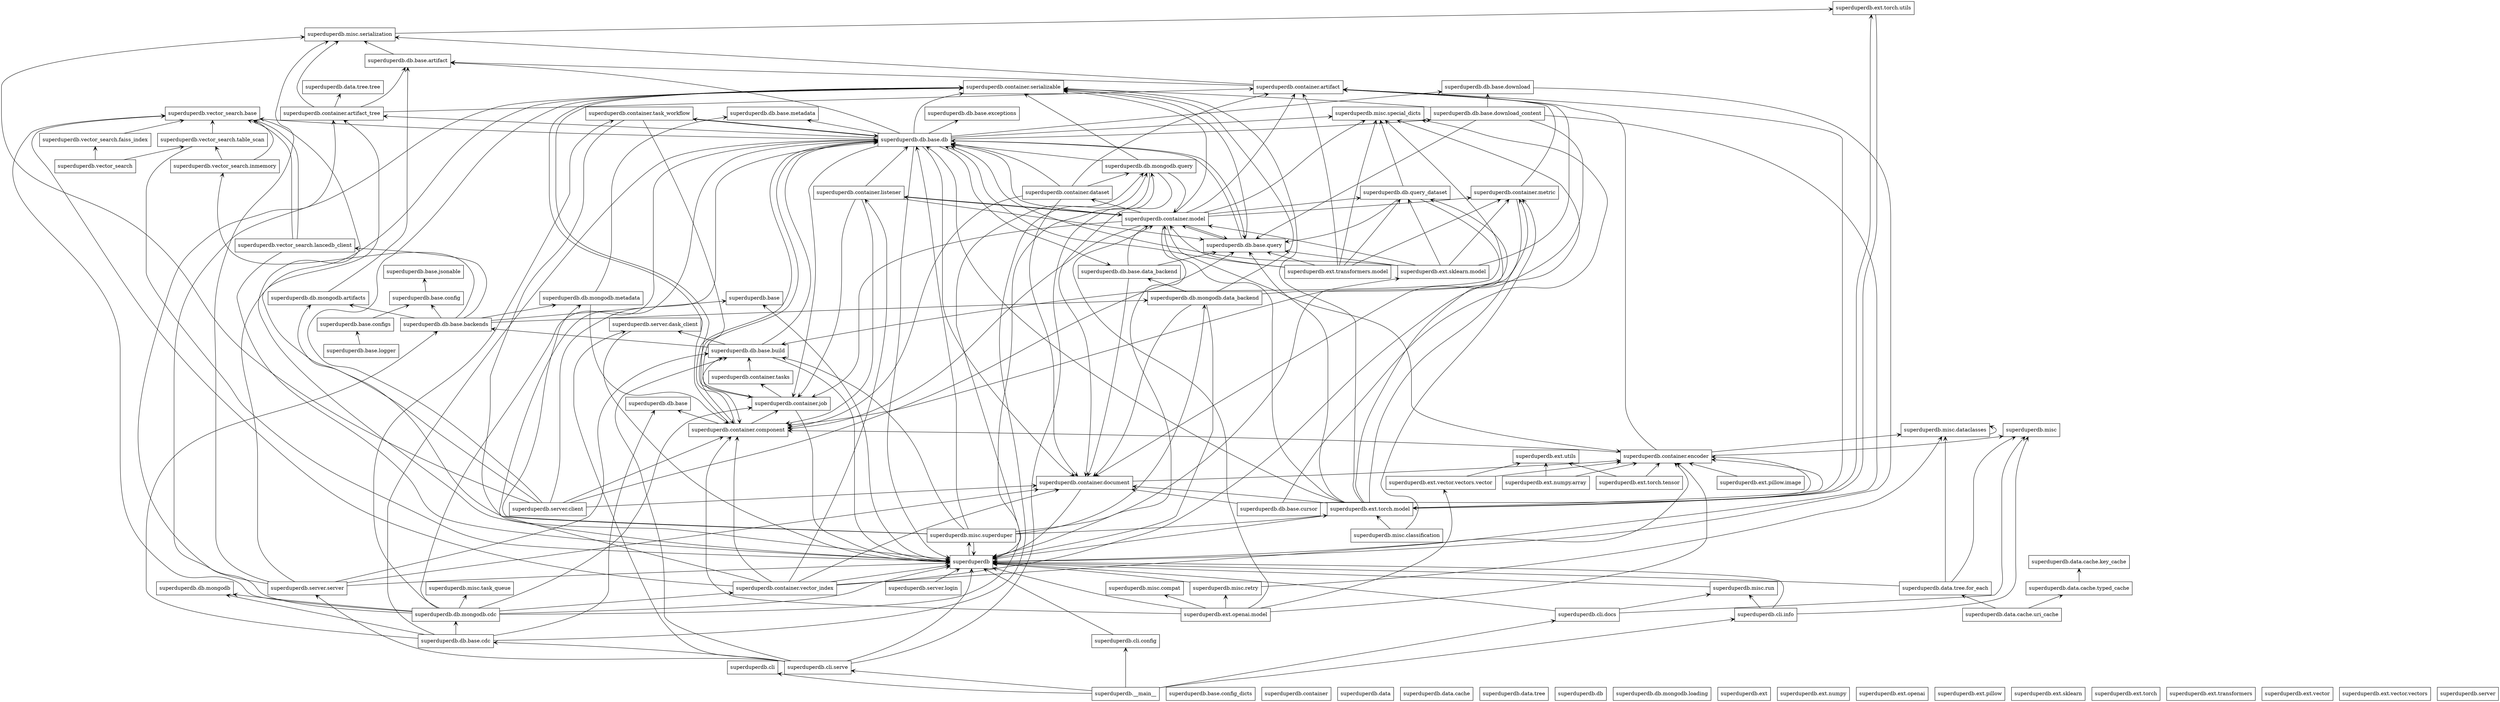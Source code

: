 digraph "packages" {
rankdir=BT
charset="utf-8"
"superduperdb" [color="black", label=<superduperdb>, shape="box", style="solid"];
"superduperdb.__main__" [color="black", label=<superduperdb.__main__>, shape="box", style="solid"];
"superduperdb.base" [color="black", label=<superduperdb.base>, shape="box", style="solid"];
"superduperdb.base.config" [color="black", label=<superduperdb.base.config>, shape="box", style="solid"];
"superduperdb.base.config_dicts" [color="black", label=<superduperdb.base.config_dicts>, shape="box", style="solid"];
"superduperdb.base.configs" [color="black", label=<superduperdb.base.configs>, shape="box", style="solid"];
"superduperdb.base.jsonable" [color="black", label=<superduperdb.base.jsonable>, shape="box", style="solid"];
"superduperdb.base.logger" [color="black", label=<superduperdb.base.logger>, shape="box", style="solid"];
"superduperdb.cli" [color="black", label=<superduperdb.cli>, shape="box", style="solid"];
"superduperdb.cli.config" [color="black", label=<superduperdb.cli.config>, shape="box", style="solid"];
"superduperdb.cli.docs" [color="black", label=<superduperdb.cli.docs>, shape="box", style="solid"];
"superduperdb.cli.info" [color="black", label=<superduperdb.cli.info>, shape="box", style="solid"];
"superduperdb.cli.serve" [color="black", label=<superduperdb.cli.serve>, shape="box", style="solid"];
"superduperdb.container" [color="black", label=<superduperdb.container>, shape="box", style="solid"];
"superduperdb.container.artifact" [color="black", label=<superduperdb.container.artifact>, shape="box", style="solid"];
"superduperdb.container.artifact_tree" [color="black", label=<superduperdb.container.artifact_tree>, shape="box", style="solid"];
"superduperdb.container.component" [color="black", label=<superduperdb.container.component>, shape="box", style="solid"];
"superduperdb.container.dataset" [color="black", label=<superduperdb.container.dataset>, shape="box", style="solid"];
"superduperdb.container.document" [color="black", label=<superduperdb.container.document>, shape="box", style="solid"];
"superduperdb.container.encoder" [color="black", label=<superduperdb.container.encoder>, shape="box", style="solid"];
"superduperdb.container.job" [color="black", label=<superduperdb.container.job>, shape="box", style="solid"];
"superduperdb.container.listener" [color="black", label=<superduperdb.container.listener>, shape="box", style="solid"];
"superduperdb.container.metric" [color="black", label=<superduperdb.container.metric>, shape="box", style="solid"];
"superduperdb.container.model" [color="black", label=<superduperdb.container.model>, shape="box", style="solid"];
"superduperdb.container.serializable" [color="black", label=<superduperdb.container.serializable>, shape="box", style="solid"];
"superduperdb.container.task_workflow" [color="black", label=<superduperdb.container.task_workflow>, shape="box", style="solid"];
"superduperdb.container.tasks" [color="black", label=<superduperdb.container.tasks>, shape="box", style="solid"];
"superduperdb.container.vector_index" [color="black", label=<superduperdb.container.vector_index>, shape="box", style="solid"];
"superduperdb.data" [color="black", label=<superduperdb.data>, shape="box", style="solid"];
"superduperdb.data.cache" [color="black", label=<superduperdb.data.cache>, shape="box", style="solid"];
"superduperdb.data.cache.key_cache" [color="black", label=<superduperdb.data.cache.key_cache>, shape="box", style="solid"];
"superduperdb.data.cache.typed_cache" [color="black", label=<superduperdb.data.cache.typed_cache>, shape="box", style="solid"];
"superduperdb.data.cache.uri_cache" [color="black", label=<superduperdb.data.cache.uri_cache>, shape="box", style="solid"];
"superduperdb.data.tree" [color="black", label=<superduperdb.data.tree>, shape="box", style="solid"];
"superduperdb.data.tree.for_each" [color="black", label=<superduperdb.data.tree.for_each>, shape="box", style="solid"];
"superduperdb.data.tree.tree" [color="black", label=<superduperdb.data.tree.tree>, shape="box", style="solid"];
"superduperdb.db" [color="black", label=<superduperdb.db>, shape="box", style="solid"];
"superduperdb.db.base" [color="black", label=<superduperdb.db.base>, shape="box", style="solid"];
"superduperdb.db.base.artifact" [color="black", label=<superduperdb.db.base.artifact>, shape="box", style="solid"];
"superduperdb.db.base.backends" [color="black", label=<superduperdb.db.base.backends>, shape="box", style="solid"];
"superduperdb.db.base.build" [color="black", label=<superduperdb.db.base.build>, shape="box", style="solid"];
"superduperdb.db.base.cdc" [color="black", label=<superduperdb.db.base.cdc>, shape="box", style="solid"];
"superduperdb.db.base.cursor" [color="black", label=<superduperdb.db.base.cursor>, shape="box", style="solid"];
"superduperdb.db.base.data_backend" [color="black", label=<superduperdb.db.base.data_backend>, shape="box", style="solid"];
"superduperdb.db.base.db" [color="black", label=<superduperdb.db.base.db>, shape="box", style="solid"];
"superduperdb.db.base.download" [color="black", label=<superduperdb.db.base.download>, shape="box", style="solid"];
"superduperdb.db.base.download_content" [color="black", label=<superduperdb.db.base.download_content>, shape="box", style="solid"];
"superduperdb.db.base.exceptions" [color="black", label=<superduperdb.db.base.exceptions>, shape="box", style="solid"];
"superduperdb.db.base.metadata" [color="black", label=<superduperdb.db.base.metadata>, shape="box", style="solid"];
"superduperdb.db.base.query" [color="black", label=<superduperdb.db.base.query>, shape="box", style="solid"];
"superduperdb.db.mongodb" [color="black", label=<superduperdb.db.mongodb>, shape="box", style="solid"];
"superduperdb.db.mongodb.artifacts" [color="black", label=<superduperdb.db.mongodb.artifacts>, shape="box", style="solid"];
"superduperdb.db.mongodb.cdc" [color="black", label=<superduperdb.db.mongodb.cdc>, shape="box", style="solid"];
"superduperdb.db.mongodb.data_backend" [color="black", label=<superduperdb.db.mongodb.data_backend>, shape="box", style="solid"];
"superduperdb.db.mongodb.loading" [color="black", label=<superduperdb.db.mongodb.loading>, shape="box", style="solid"];
"superduperdb.db.mongodb.metadata" [color="black", label=<superduperdb.db.mongodb.metadata>, shape="box", style="solid"];
"superduperdb.db.mongodb.query" [color="black", label=<superduperdb.db.mongodb.query>, shape="box", style="solid"];
"superduperdb.db.query_dataset" [color="black", label=<superduperdb.db.query_dataset>, shape="box", style="solid"];
"superduperdb.ext" [color="black", label=<superduperdb.ext>, shape="box", style="solid"];
"superduperdb.ext.numpy" [color="black", label=<superduperdb.ext.numpy>, shape="box", style="solid"];
"superduperdb.ext.numpy.array" [color="black", label=<superduperdb.ext.numpy.array>, shape="box", style="solid"];
"superduperdb.ext.openai" [color="black", label=<superduperdb.ext.openai>, shape="box", style="solid"];
"superduperdb.ext.openai.model" [color="black", label=<superduperdb.ext.openai.model>, shape="box", style="solid"];
"superduperdb.ext.pillow" [color="black", label=<superduperdb.ext.pillow>, shape="box", style="solid"];
"superduperdb.ext.pillow.image" [color="black", label=<superduperdb.ext.pillow.image>, shape="box", style="solid"];
"superduperdb.ext.sklearn" [color="black", label=<superduperdb.ext.sklearn>, shape="box", style="solid"];
"superduperdb.ext.sklearn.model" [color="black", label=<superduperdb.ext.sklearn.model>, shape="box", style="solid"];
"superduperdb.ext.torch" [color="black", label=<superduperdb.ext.torch>, shape="box", style="solid"];
"superduperdb.ext.torch.model" [color="black", label=<superduperdb.ext.torch.model>, shape="box", style="solid"];
"superduperdb.ext.torch.tensor" [color="black", label=<superduperdb.ext.torch.tensor>, shape="box", style="solid"];
"superduperdb.ext.torch.utils" [color="black", label=<superduperdb.ext.torch.utils>, shape="box", style="solid"];
"superduperdb.ext.transformers" [color="black", label=<superduperdb.ext.transformers>, shape="box", style="solid"];
"superduperdb.ext.transformers.model" [color="black", label=<superduperdb.ext.transformers.model>, shape="box", style="solid"];
"superduperdb.ext.utils" [color="black", label=<superduperdb.ext.utils>, shape="box", style="solid"];
"superduperdb.ext.vector" [color="black", label=<superduperdb.ext.vector>, shape="box", style="solid"];
"superduperdb.ext.vector.vectors" [color="black", label=<superduperdb.ext.vector.vectors>, shape="box", style="solid"];
"superduperdb.ext.vector.vectors.vector" [color="black", label=<superduperdb.ext.vector.vectors.vector>, shape="box", style="solid"];
"superduperdb.misc" [color="black", label=<superduperdb.misc>, shape="box", style="solid"];
"superduperdb.misc.classification" [color="black", label=<superduperdb.misc.classification>, shape="box", style="solid"];
"superduperdb.misc.compat" [color="black", label=<superduperdb.misc.compat>, shape="box", style="solid"];
"superduperdb.misc.dataclasses" [color="black", label=<superduperdb.misc.dataclasses>, shape="box", style="solid"];
"superduperdb.misc.retry" [color="black", label=<superduperdb.misc.retry>, shape="box", style="solid"];
"superduperdb.misc.run" [color="black", label=<superduperdb.misc.run>, shape="box", style="solid"];
"superduperdb.misc.serialization" [color="black", label=<superduperdb.misc.serialization>, shape="box", style="solid"];
"superduperdb.misc.special_dicts" [color="black", label=<superduperdb.misc.special_dicts>, shape="box", style="solid"];
"superduperdb.misc.superduper" [color="black", label=<superduperdb.misc.superduper>, shape="box", style="solid"];
"superduperdb.misc.task_queue" [color="black", label=<superduperdb.misc.task_queue>, shape="box", style="solid"];
"superduperdb.server" [color="black", label=<superduperdb.server>, shape="box", style="solid"];
"superduperdb.server.client" [color="black", label=<superduperdb.server.client>, shape="box", style="solid"];
"superduperdb.server.dask_client" [color="black", label=<superduperdb.server.dask_client>, shape="box", style="solid"];
"superduperdb.server.login" [color="black", label=<superduperdb.server.login>, shape="box", style="solid"];
"superduperdb.server.server" [color="black", label=<superduperdb.server.server>, shape="box", style="solid"];
"superduperdb.vector_search" [color="black", label=<superduperdb.vector_search>, shape="box", style="solid"];
"superduperdb.vector_search.base" [color="black", label=<superduperdb.vector_search.base>, shape="box", style="solid"];
"superduperdb.vector_search.faiss_index" [color="black", label=<superduperdb.vector_search.faiss_index>, shape="box", style="solid"];
"superduperdb.vector_search.inmemory" [color="black", label=<superduperdb.vector_search.inmemory>, shape="box", style="solid"];
"superduperdb.vector_search.lancedb_client" [color="black", label=<superduperdb.vector_search.lancedb_client>, shape="box", style="solid"];
"superduperdb.vector_search.table_scan" [color="black", label=<superduperdb.vector_search.table_scan>, shape="box", style="solid"];
"superduperdb" -> "superduperdb.base" [arrowhead="open", arrowtail="none"];
"superduperdb" -> "superduperdb.misc.superduper" [arrowhead="open", arrowtail="none"];
"superduperdb.__main__" -> "superduperdb.cli" [arrowhead="open", arrowtail="none"];
"superduperdb.__main__" -> "superduperdb.cli.config" [arrowhead="open", arrowtail="none"];
"superduperdb.__main__" -> "superduperdb.cli.docs" [arrowhead="open", arrowtail="none"];
"superduperdb.__main__" -> "superduperdb.cli.info" [arrowhead="open", arrowtail="none"];
"superduperdb.__main__" -> "superduperdb.cli.serve" [arrowhead="open", arrowtail="none"];
"superduperdb.base.config" -> "superduperdb.base.jsonable" [arrowhead="open", arrowtail="none"];
"superduperdb.base.configs" -> "superduperdb.base.config" [arrowhead="open", arrowtail="none"];
"superduperdb.base.logger" -> "superduperdb.base.configs" [arrowhead="open", arrowtail="none"];
"superduperdb.cli.config" -> "superduperdb" [arrowhead="open", arrowtail="none"];
"superduperdb.cli.docs" -> "superduperdb" [arrowhead="open", arrowtail="none"];
"superduperdb.cli.docs" -> "superduperdb.misc" [arrowhead="open", arrowtail="none"];
"superduperdb.cli.docs" -> "superduperdb.misc.run" [arrowhead="open", arrowtail="none"];
"superduperdb.cli.info" -> "superduperdb" [arrowhead="open", arrowtail="none"];
"superduperdb.cli.info" -> "superduperdb.misc" [arrowhead="open", arrowtail="none"];
"superduperdb.cli.info" -> "superduperdb.misc.run" [arrowhead="open", arrowtail="none"];
"superduperdb.cli.serve" -> "superduperdb" [arrowhead="open", arrowtail="none"];
"superduperdb.cli.serve" -> "superduperdb.db.base.build" [arrowhead="open", arrowtail="none"];
"superduperdb.cli.serve" -> "superduperdb.db.base.cdc" [arrowhead="open", arrowtail="none"];
"superduperdb.cli.serve" -> "superduperdb.db.mongodb.query" [arrowhead="open", arrowtail="none"];
"superduperdb.cli.serve" -> "superduperdb.server.dask_client" [arrowhead="open", arrowtail="none"];
"superduperdb.cli.serve" -> "superduperdb.server.server" [arrowhead="open", arrowtail="none"];
"superduperdb.container.artifact" -> "superduperdb.db.base.artifact" [arrowhead="open", arrowtail="none"];
"superduperdb.container.artifact" -> "superduperdb.misc.serialization" [arrowhead="open", arrowtail="none"];
"superduperdb.container.artifact_tree" -> "superduperdb.container.artifact" [arrowhead="open", arrowtail="none"];
"superduperdb.container.artifact_tree" -> "superduperdb.data.tree.tree" [arrowhead="open", arrowtail="none"];
"superduperdb.container.artifact_tree" -> "superduperdb.db.base.artifact" [arrowhead="open", arrowtail="none"];
"superduperdb.container.artifact_tree" -> "superduperdb.misc.serialization" [arrowhead="open", arrowtail="none"];
"superduperdb.container.component" -> "superduperdb.container.job" [arrowhead="open", arrowtail="none"];
"superduperdb.container.component" -> "superduperdb.container.serializable" [arrowhead="open", arrowtail="none"];
"superduperdb.container.component" -> "superduperdb.db.base" [arrowhead="open", arrowtail="none"];
"superduperdb.container.component" -> "superduperdb.db.base.db" [arrowhead="open", arrowtail="none"];
"superduperdb.container.dataset" -> "superduperdb.container.artifact" [arrowhead="open", arrowtail="none"];
"superduperdb.container.dataset" -> "superduperdb.container.component" [arrowhead="open", arrowtail="none"];
"superduperdb.container.dataset" -> "superduperdb.container.document" [arrowhead="open", arrowtail="none"];
"superduperdb.container.dataset" -> "superduperdb.db.base.db" [arrowhead="open", arrowtail="none"];
"superduperdb.container.dataset" -> "superduperdb.db.mongodb.query" [arrowhead="open", arrowtail="none"];
"superduperdb.container.document" -> "superduperdb" [arrowhead="open", arrowtail="none"];
"superduperdb.container.document" -> "superduperdb.container.encoder" [arrowhead="open", arrowtail="none"];
"superduperdb.container.encoder" -> "superduperdb.container.artifact" [arrowhead="open", arrowtail="none"];
"superduperdb.container.encoder" -> "superduperdb.container.component" [arrowhead="open", arrowtail="none"];
"superduperdb.container.encoder" -> "superduperdb.misc" [arrowhead="open", arrowtail="none"];
"superduperdb.container.encoder" -> "superduperdb.misc.dataclasses" [arrowhead="open", arrowtail="none"];
"superduperdb.container.job" -> "superduperdb" [arrowhead="open", arrowtail="none"];
"superduperdb.container.job" -> "superduperdb.container.tasks" [arrowhead="open", arrowtail="none"];
"superduperdb.container.job" -> "superduperdb.db.base.build" [arrowhead="open", arrowtail="none"];
"superduperdb.container.listener" -> "superduperdb.container.component" [arrowhead="open", arrowtail="none"];
"superduperdb.container.listener" -> "superduperdb.container.job" [arrowhead="open", arrowtail="none"];
"superduperdb.container.listener" -> "superduperdb.container.model" [arrowhead="open", arrowtail="none"];
"superduperdb.container.listener" -> "superduperdb.db.base.db" [arrowhead="open", arrowtail="none"];
"superduperdb.container.listener" -> "superduperdb.db.base.query" [arrowhead="open", arrowtail="none"];
"superduperdb.container.metric" -> "superduperdb.container.artifact" [arrowhead="open", arrowtail="none"];
"superduperdb.container.metric" -> "superduperdb.container.component" [arrowhead="open", arrowtail="none"];
"superduperdb.container.model" -> "superduperdb" [arrowhead="open", arrowtail="none"];
"superduperdb.container.model" -> "superduperdb.container.artifact" [arrowhead="open", arrowtail="none"];
"superduperdb.container.model" -> "superduperdb.container.component" [arrowhead="open", arrowtail="none"];
"superduperdb.container.model" -> "superduperdb.container.dataset" [arrowhead="open", arrowtail="none"];
"superduperdb.container.model" -> "superduperdb.container.encoder" [arrowhead="open", arrowtail="none"];
"superduperdb.container.model" -> "superduperdb.container.job" [arrowhead="open", arrowtail="none"];
"superduperdb.container.model" -> "superduperdb.container.listener" [arrowhead="open", arrowtail="none"];
"superduperdb.container.model" -> "superduperdb.container.metric" [arrowhead="open", arrowtail="none"];
"superduperdb.container.model" -> "superduperdb.container.serializable" [arrowhead="open", arrowtail="none"];
"superduperdb.container.model" -> "superduperdb.db.base.db" [arrowhead="open", arrowtail="none"];
"superduperdb.container.model" -> "superduperdb.db.base.query" [arrowhead="open", arrowtail="none"];
"superduperdb.container.model" -> "superduperdb.db.query_dataset" [arrowhead="open", arrowtail="none"];
"superduperdb.container.model" -> "superduperdb.misc.special_dicts" [arrowhead="open", arrowtail="none"];
"superduperdb.container.serializable" -> "superduperdb.container.component" [arrowhead="open", arrowtail="none"];
"superduperdb.container.task_workflow" -> "superduperdb" [arrowhead="open", arrowtail="none"];
"superduperdb.container.task_workflow" -> "superduperdb.container.job" [arrowhead="open", arrowtail="none"];
"superduperdb.container.task_workflow" -> "superduperdb.db.base.db" [arrowhead="open", arrowtail="none"];
"superduperdb.container.tasks" -> "superduperdb.db.base.build" [arrowhead="open", arrowtail="none"];
"superduperdb.container.vector_index" -> "superduperdb" [arrowhead="open", arrowtail="none"];
"superduperdb.container.vector_index" -> "superduperdb.container.component" [arrowhead="open", arrowtail="none"];
"superduperdb.container.vector_index" -> "superduperdb.container.document" [arrowhead="open", arrowtail="none"];
"superduperdb.container.vector_index" -> "superduperdb.container.encoder" [arrowhead="open", arrowtail="none"];
"superduperdb.container.vector_index" -> "superduperdb.container.listener" [arrowhead="open", arrowtail="none"];
"superduperdb.container.vector_index" -> "superduperdb.db.base.db" [arrowhead="open", arrowtail="none"];
"superduperdb.container.vector_index" -> "superduperdb.misc.special_dicts" [arrowhead="open", arrowtail="none"];
"superduperdb.container.vector_index" -> "superduperdb.vector_search.base" [arrowhead="open", arrowtail="none"];
"superduperdb.data.cache.typed_cache" -> "superduperdb.data.cache.key_cache" [arrowhead="open", arrowtail="none"];
"superduperdb.data.cache.uri_cache" -> "superduperdb.data.cache.typed_cache" [arrowhead="open", arrowtail="none"];
"superduperdb.data.cache.uri_cache" -> "superduperdb.data.tree.for_each" [arrowhead="open", arrowtail="none"];
"superduperdb.data.tree.for_each" -> "superduperdb" [arrowhead="open", arrowtail="none"];
"superduperdb.data.tree.for_each" -> "superduperdb.misc" [arrowhead="open", arrowtail="none"];
"superduperdb.data.tree.for_each" -> "superduperdb.misc.dataclasses" [arrowhead="open", arrowtail="none"];
"superduperdb.db.base.artifact" -> "superduperdb.misc.serialization" [arrowhead="open", arrowtail="none"];
"superduperdb.db.base.backends" -> "superduperdb.base" [arrowhead="open", arrowtail="none"];
"superduperdb.db.base.backends" -> "superduperdb.base.config" [arrowhead="open", arrowtail="none"];
"superduperdb.db.base.backends" -> "superduperdb.db.mongodb.artifacts" [arrowhead="open", arrowtail="none"];
"superduperdb.db.base.backends" -> "superduperdb.db.mongodb.data_backend" [arrowhead="open", arrowtail="none"];
"superduperdb.db.base.backends" -> "superduperdb.db.mongodb.metadata" [arrowhead="open", arrowtail="none"];
"superduperdb.db.base.backends" -> "superduperdb.vector_search.inmemory" [arrowhead="open", arrowtail="none"];
"superduperdb.db.base.backends" -> "superduperdb.vector_search.lancedb_client" [arrowhead="open", arrowtail="none"];
"superduperdb.db.base.build" -> "superduperdb" [arrowhead="open", arrowtail="none"];
"superduperdb.db.base.build" -> "superduperdb.db.base.backends" [arrowhead="open", arrowtail="none"];
"superduperdb.db.base.build" -> "superduperdb.db.base.db" [arrowhead="open", arrowtail="none"];
"superduperdb.db.base.build" -> "superduperdb.server.dask_client" [arrowhead="open", arrowtail="none"];
"superduperdb.db.base.cdc" -> "superduperdb.db.base" [arrowhead="open", arrowtail="none"];
"superduperdb.db.base.cdc" -> "superduperdb.db.base.backends" [arrowhead="open", arrowtail="none"];
"superduperdb.db.base.cdc" -> "superduperdb.db.base.db" [arrowhead="open", arrowtail="none"];
"superduperdb.db.base.cdc" -> "superduperdb.db.mongodb" [arrowhead="open", arrowtail="none"];
"superduperdb.db.base.cdc" -> "superduperdb.db.mongodb.cdc" [arrowhead="open", arrowtail="none"];
"superduperdb.db.base.cdc" -> "superduperdb.db.mongodb.query" [arrowhead="open", arrowtail="none"];
"superduperdb.db.base.cursor" -> "superduperdb.container.document" [arrowhead="open", arrowtail="none"];
"superduperdb.db.base.cursor" -> "superduperdb.container.encoder" [arrowhead="open", arrowtail="none"];
"superduperdb.db.base.cursor" -> "superduperdb.misc.special_dicts" [arrowhead="open", arrowtail="none"];
"superduperdb.db.base.data_backend" -> "superduperdb.container.document" [arrowhead="open", arrowtail="none"];
"superduperdb.db.base.data_backend" -> "superduperdb.container.model" [arrowhead="open", arrowtail="none"];
"superduperdb.db.base.data_backend" -> "superduperdb.db.base.query" [arrowhead="open", arrowtail="none"];
"superduperdb.db.base.db" -> "superduperdb" [arrowhead="open", arrowtail="none"];
"superduperdb.db.base.db" -> "superduperdb.container.artifact_tree" [arrowhead="open", arrowtail="none"];
"superduperdb.db.base.db" -> "superduperdb.container.component" [arrowhead="open", arrowtail="none"];
"superduperdb.db.base.db" -> "superduperdb.container.document" [arrowhead="open", arrowtail="none"];
"superduperdb.db.base.db" -> "superduperdb.container.job" [arrowhead="open", arrowtail="none"];
"superduperdb.db.base.db" -> "superduperdb.container.serializable" [arrowhead="open", arrowtail="none"];
"superduperdb.db.base.db" -> "superduperdb.container.task_workflow" [arrowhead="open", arrowtail="none"];
"superduperdb.db.base.db" -> "superduperdb.db.base.artifact" [arrowhead="open", arrowtail="none"];
"superduperdb.db.base.db" -> "superduperdb.db.base.data_backend" [arrowhead="open", arrowtail="none"];
"superduperdb.db.base.db" -> "superduperdb.db.base.download" [arrowhead="open", arrowtail="none"];
"superduperdb.db.base.db" -> "superduperdb.db.base.download_content" [arrowhead="open", arrowtail="none"];
"superduperdb.db.base.db" -> "superduperdb.db.base.exceptions" [arrowhead="open", arrowtail="none"];
"superduperdb.db.base.db" -> "superduperdb.db.base.metadata" [arrowhead="open", arrowtail="none"];
"superduperdb.db.base.db" -> "superduperdb.db.base.query" [arrowhead="open", arrowtail="none"];
"superduperdb.db.base.db" -> "superduperdb.misc.special_dicts" [arrowhead="open", arrowtail="none"];
"superduperdb.db.base.db" -> "superduperdb.vector_search.base" [arrowhead="open", arrowtail="none"];
"superduperdb.db.base.download" -> "superduperdb" [arrowhead="open", arrowtail="none"];
"superduperdb.db.base.download_content" -> "superduperdb" [arrowhead="open", arrowtail="none"];
"superduperdb.db.base.download_content" -> "superduperdb.container.document" [arrowhead="open", arrowtail="none"];
"superduperdb.db.base.download_content" -> "superduperdb.container.serializable" [arrowhead="open", arrowtail="none"];
"superduperdb.db.base.download_content" -> "superduperdb.db.base.download" [arrowhead="open", arrowtail="none"];
"superduperdb.db.base.download_content" -> "superduperdb.db.base.query" [arrowhead="open", arrowtail="none"];
"superduperdb.db.base.query" -> "superduperdb.container.model" [arrowhead="open", arrowtail="none"];
"superduperdb.db.base.query" -> "superduperdb.container.serializable" [arrowhead="open", arrowtail="none"];
"superduperdb.db.base.query" -> "superduperdb.db.base.db" [arrowhead="open", arrowtail="none"];
"superduperdb.db.mongodb.artifacts" -> "superduperdb.db.base.artifact" [arrowhead="open", arrowtail="none"];
"superduperdb.db.mongodb.cdc" -> "superduperdb" [arrowhead="open", arrowtail="none"];
"superduperdb.db.mongodb.cdc" -> "superduperdb.container.job" [arrowhead="open", arrowtail="none"];
"superduperdb.db.mongodb.cdc" -> "superduperdb.container.serializable" [arrowhead="open", arrowtail="none"];
"superduperdb.db.mongodb.cdc" -> "superduperdb.container.task_workflow" [arrowhead="open", arrowtail="none"];
"superduperdb.db.mongodb.cdc" -> "superduperdb.container.vector_index" [arrowhead="open", arrowtail="none"];
"superduperdb.db.mongodb.cdc" -> "superduperdb.db.base.db" [arrowhead="open", arrowtail="none"];
"superduperdb.db.mongodb.cdc" -> "superduperdb.db.mongodb" [arrowhead="open", arrowtail="none"];
"superduperdb.db.mongodb.cdc" -> "superduperdb.db.mongodb.query" [arrowhead="open", arrowtail="none"];
"superduperdb.db.mongodb.cdc" -> "superduperdb.misc.task_queue" [arrowhead="open", arrowtail="none"];
"superduperdb.db.mongodb.cdc" -> "superduperdb.vector_search.base" [arrowhead="open", arrowtail="none"];
"superduperdb.db.mongodb.data_backend" -> "superduperdb" [arrowhead="open", arrowtail="none"];
"superduperdb.db.mongodb.data_backend" -> "superduperdb.container.document" [arrowhead="open", arrowtail="none"];
"superduperdb.db.mongodb.data_backend" -> "superduperdb.container.serializable" [arrowhead="open", arrowtail="none"];
"superduperdb.db.mongodb.data_backend" -> "superduperdb.db.base.data_backend" [arrowhead="open", arrowtail="none"];
"superduperdb.db.mongodb.data_backend" -> "superduperdb.misc.special_dicts" [arrowhead="open", arrowtail="none"];
"superduperdb.db.mongodb.metadata" -> "superduperdb.container.component" [arrowhead="open", arrowtail="none"];
"superduperdb.db.mongodb.metadata" -> "superduperdb.db.base.metadata" [arrowhead="open", arrowtail="none"];
"superduperdb.db.mongodb.query" -> "superduperdb" [arrowhead="open", arrowtail="none"];
"superduperdb.db.mongodb.query" -> "superduperdb.container.document" [arrowhead="open", arrowtail="none"];
"superduperdb.db.mongodb.query" -> "superduperdb.container.model" [arrowhead="open", arrowtail="none"];
"superduperdb.db.mongodb.query" -> "superduperdb.container.serializable" [arrowhead="open", arrowtail="none"];
"superduperdb.db.mongodb.query" -> "superduperdb.db.base.db" [arrowhead="open", arrowtail="none"];
"superduperdb.db.query_dataset" -> "superduperdb.db.base.build" [arrowhead="open", arrowtail="none"];
"superduperdb.db.query_dataset" -> "superduperdb.db.base.query" [arrowhead="open", arrowtail="none"];
"superduperdb.db.query_dataset" -> "superduperdb.misc.special_dicts" [arrowhead="open", arrowtail="none"];
"superduperdb.ext.numpy.array" -> "superduperdb.container.encoder" [arrowhead="open", arrowtail="none"];
"superduperdb.ext.numpy.array" -> "superduperdb.ext.utils" [arrowhead="open", arrowtail="none"];
"superduperdb.ext.openai.model" -> "superduperdb" [arrowhead="open", arrowtail="none"];
"superduperdb.ext.openai.model" -> "superduperdb.container.component" [arrowhead="open", arrowtail="none"];
"superduperdb.ext.openai.model" -> "superduperdb.container.encoder" [arrowhead="open", arrowtail="none"];
"superduperdb.ext.openai.model" -> "superduperdb.container.model" [arrowhead="open", arrowtail="none"];
"superduperdb.ext.openai.model" -> "superduperdb.ext.vector.vectors.vector" [arrowhead="open", arrowtail="none"];
"superduperdb.ext.openai.model" -> "superduperdb.misc.compat" [arrowhead="open", arrowtail="none"];
"superduperdb.ext.openai.model" -> "superduperdb.misc.retry" [arrowhead="open", arrowtail="none"];
"superduperdb.ext.pillow.image" -> "superduperdb.container.encoder" [arrowhead="open", arrowtail="none"];
"superduperdb.ext.sklearn.model" -> "superduperdb.container.artifact" [arrowhead="open", arrowtail="none"];
"superduperdb.ext.sklearn.model" -> "superduperdb.container.metric" [arrowhead="open", arrowtail="none"];
"superduperdb.ext.sklearn.model" -> "superduperdb.container.model" [arrowhead="open", arrowtail="none"];
"superduperdb.ext.sklearn.model" -> "superduperdb.db.base.db" [arrowhead="open", arrowtail="none"];
"superduperdb.ext.sklearn.model" -> "superduperdb.db.base.query" [arrowhead="open", arrowtail="none"];
"superduperdb.ext.sklearn.model" -> "superduperdb.db.query_dataset" [arrowhead="open", arrowtail="none"];
"superduperdb.ext.torch.model" -> "superduperdb" [arrowhead="open", arrowtail="none"];
"superduperdb.ext.torch.model" -> "superduperdb.container.artifact" [arrowhead="open", arrowtail="none"];
"superduperdb.ext.torch.model" -> "superduperdb.container.document" [arrowhead="open", arrowtail="none"];
"superduperdb.ext.torch.model" -> "superduperdb.container.encoder" [arrowhead="open", arrowtail="none"];
"superduperdb.ext.torch.model" -> "superduperdb.container.metric" [arrowhead="open", arrowtail="none"];
"superduperdb.ext.torch.model" -> "superduperdb.container.model" [arrowhead="open", arrowtail="none"];
"superduperdb.ext.torch.model" -> "superduperdb.container.serializable" [arrowhead="open", arrowtail="none"];
"superduperdb.ext.torch.model" -> "superduperdb.db.base.db" [arrowhead="open", arrowtail="none"];
"superduperdb.ext.torch.model" -> "superduperdb.db.base.query" [arrowhead="open", arrowtail="none"];
"superduperdb.ext.torch.model" -> "superduperdb.db.query_dataset" [arrowhead="open", arrowtail="none"];
"superduperdb.ext.torch.model" -> "superduperdb.ext.torch.utils" [arrowhead="open", arrowtail="none"];
"superduperdb.ext.torch.tensor" -> "superduperdb.container.encoder" [arrowhead="open", arrowtail="none"];
"superduperdb.ext.torch.tensor" -> "superduperdb.ext.utils" [arrowhead="open", arrowtail="none"];
"superduperdb.ext.torch.utils" -> "superduperdb.ext.torch.model" [arrowhead="open", arrowtail="none"];
"superduperdb.ext.transformers.model" -> "superduperdb.container.artifact" [arrowhead="open", arrowtail="none"];
"superduperdb.ext.transformers.model" -> "superduperdb.container.metric" [arrowhead="open", arrowtail="none"];
"superduperdb.ext.transformers.model" -> "superduperdb.container.model" [arrowhead="open", arrowtail="none"];
"superduperdb.ext.transformers.model" -> "superduperdb.db.base.db" [arrowhead="open", arrowtail="none"];
"superduperdb.ext.transformers.model" -> "superduperdb.db.base.query" [arrowhead="open", arrowtail="none"];
"superduperdb.ext.transformers.model" -> "superduperdb.db.query_dataset" [arrowhead="open", arrowtail="none"];
"superduperdb.ext.transformers.model" -> "superduperdb.misc.special_dicts" [arrowhead="open", arrowtail="none"];
"superduperdb.ext.vector.vectors.vector" -> "superduperdb.container.encoder" [arrowhead="open", arrowtail="none"];
"superduperdb.ext.vector.vectors.vector" -> "superduperdb.ext.utils" [arrowhead="open", arrowtail="none"];
"superduperdb.misc.classification" -> "superduperdb.container.metric" [arrowhead="open", arrowtail="none"];
"superduperdb.misc.classification" -> "superduperdb.ext.torch.model" [arrowhead="open", arrowtail="none"];
"superduperdb.misc.dataclasses" -> "superduperdb.misc.dataclasses" [arrowhead="open", arrowtail="none"];
"superduperdb.misc.retry" -> "superduperdb" [arrowhead="open", arrowtail="none"];
"superduperdb.misc.retry" -> "superduperdb.misc.dataclasses" [arrowhead="open", arrowtail="none"];
"superduperdb.misc.run" -> "superduperdb" [arrowhead="open", arrowtail="none"];
"superduperdb.misc.serialization" -> "superduperdb.ext.torch.utils" [arrowhead="open", arrowtail="none"];
"superduperdb.misc.superduper" -> "superduperdb" [arrowhead="open", arrowtail="none"];
"superduperdb.misc.superduper" -> "superduperdb.db.base.build" [arrowhead="open", arrowtail="none"];
"superduperdb.misc.superduper" -> "superduperdb.db.base.db" [arrowhead="open", arrowtail="none"];
"superduperdb.misc.superduper" -> "superduperdb.db.mongodb.artifacts" [arrowhead="open", arrowtail="none"];
"superduperdb.misc.superduper" -> "superduperdb.db.mongodb.data_backend" [arrowhead="open", arrowtail="none"];
"superduperdb.misc.superduper" -> "superduperdb.db.mongodb.metadata" [arrowhead="open", arrowtail="none"];
"superduperdb.misc.superduper" -> "superduperdb.ext.sklearn.model" [arrowhead="open", arrowtail="none"];
"superduperdb.misc.superduper" -> "superduperdb.ext.torch.model" [arrowhead="open", arrowtail="none"];
"superduperdb.server.client" -> "superduperdb.container.artifact_tree" [arrowhead="open", arrowtail="none"];
"superduperdb.server.client" -> "superduperdb.container.component" [arrowhead="open", arrowtail="none"];
"superduperdb.server.client" -> "superduperdb.container.document" [arrowhead="open", arrowtail="none"];
"superduperdb.server.client" -> "superduperdb.container.serializable" [arrowhead="open", arrowtail="none"];
"superduperdb.server.client" -> "superduperdb.db.base.db" [arrowhead="open", arrowtail="none"];
"superduperdb.server.client" -> "superduperdb.db.base.query" [arrowhead="open", arrowtail="none"];
"superduperdb.server.client" -> "superduperdb.misc.serialization" [arrowhead="open", arrowtail="none"];
"superduperdb.server.dask_client" -> "superduperdb" [arrowhead="open", arrowtail="none"];
"superduperdb.server.login" -> "superduperdb" [arrowhead="open", arrowtail="none"];
"superduperdb.server.server" -> "superduperdb" [arrowhead="open", arrowtail="none"];
"superduperdb.server.server" -> "superduperdb.container.artifact_tree" [arrowhead="open", arrowtail="none"];
"superduperdb.server.server" -> "superduperdb.container.document" [arrowhead="open", arrowtail="none"];
"superduperdb.server.server" -> "superduperdb.container.serializable" [arrowhead="open", arrowtail="none"];
"superduperdb.server.server" -> "superduperdb.db.base.build" [arrowhead="open", arrowtail="none"];
"superduperdb.server.server" -> "superduperdb.misc.serialization" [arrowhead="open", arrowtail="none"];
"superduperdb.vector_search" -> "superduperdb.vector_search.faiss_index" [arrowhead="open", arrowtail="none"];
"superduperdb.vector_search" -> "superduperdb.vector_search.table_scan" [arrowhead="open", arrowtail="none"];
"superduperdb.vector_search.base" -> "superduperdb" [arrowhead="open", arrowtail="none"];
"superduperdb.vector_search.faiss_index" -> "superduperdb.vector_search.base" [arrowhead="open", arrowtail="none"];
"superduperdb.vector_search.inmemory" -> "superduperdb.vector_search.base" [arrowhead="open", arrowtail="none"];
"superduperdb.vector_search.inmemory" -> "superduperdb.vector_search.table_scan" [arrowhead="open", arrowtail="none"];
"superduperdb.vector_search.lancedb_client" -> "superduperdb" [arrowhead="open", arrowtail="none"];
"superduperdb.vector_search.lancedb_client" -> "superduperdb.vector_search.base" [arrowhead="open", arrowtail="none"];
"superduperdb.vector_search.lancedb_client" -> "superduperdb.vector_search.base" [arrowhead="open", arrowtail="none"];
"superduperdb.vector_search.table_scan" -> "superduperdb" [arrowhead="open", arrowtail="none"];
"superduperdb.vector_search.table_scan" -> "superduperdb.vector_search.base" [arrowhead="open", arrowtail="none"];
}
